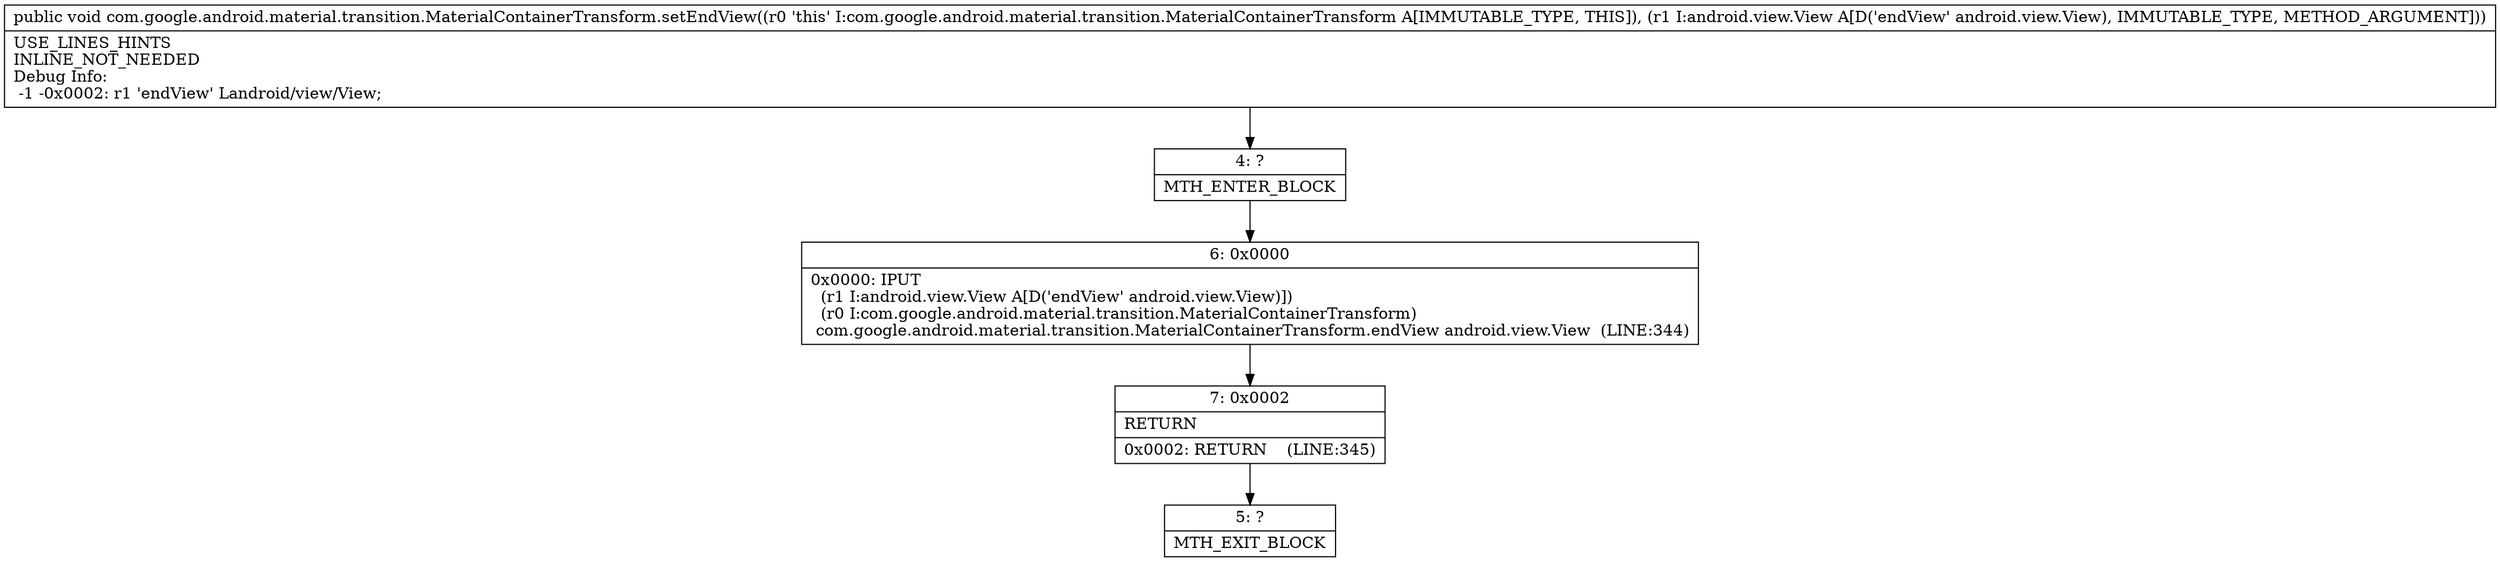 digraph "CFG forcom.google.android.material.transition.MaterialContainerTransform.setEndView(Landroid\/view\/View;)V" {
Node_4 [shape=record,label="{4\:\ ?|MTH_ENTER_BLOCK\l}"];
Node_6 [shape=record,label="{6\:\ 0x0000|0x0000: IPUT  \l  (r1 I:android.view.View A[D('endView' android.view.View)])\l  (r0 I:com.google.android.material.transition.MaterialContainerTransform)\l com.google.android.material.transition.MaterialContainerTransform.endView android.view.View  (LINE:344)\l}"];
Node_7 [shape=record,label="{7\:\ 0x0002|RETURN\l|0x0002: RETURN    (LINE:345)\l}"];
Node_5 [shape=record,label="{5\:\ ?|MTH_EXIT_BLOCK\l}"];
MethodNode[shape=record,label="{public void com.google.android.material.transition.MaterialContainerTransform.setEndView((r0 'this' I:com.google.android.material.transition.MaterialContainerTransform A[IMMUTABLE_TYPE, THIS]), (r1 I:android.view.View A[D('endView' android.view.View), IMMUTABLE_TYPE, METHOD_ARGUMENT]))  | USE_LINES_HINTS\lINLINE_NOT_NEEDED\lDebug Info:\l  \-1 \-0x0002: r1 'endView' Landroid\/view\/View;\l}"];
MethodNode -> Node_4;Node_4 -> Node_6;
Node_6 -> Node_7;
Node_7 -> Node_5;
}

